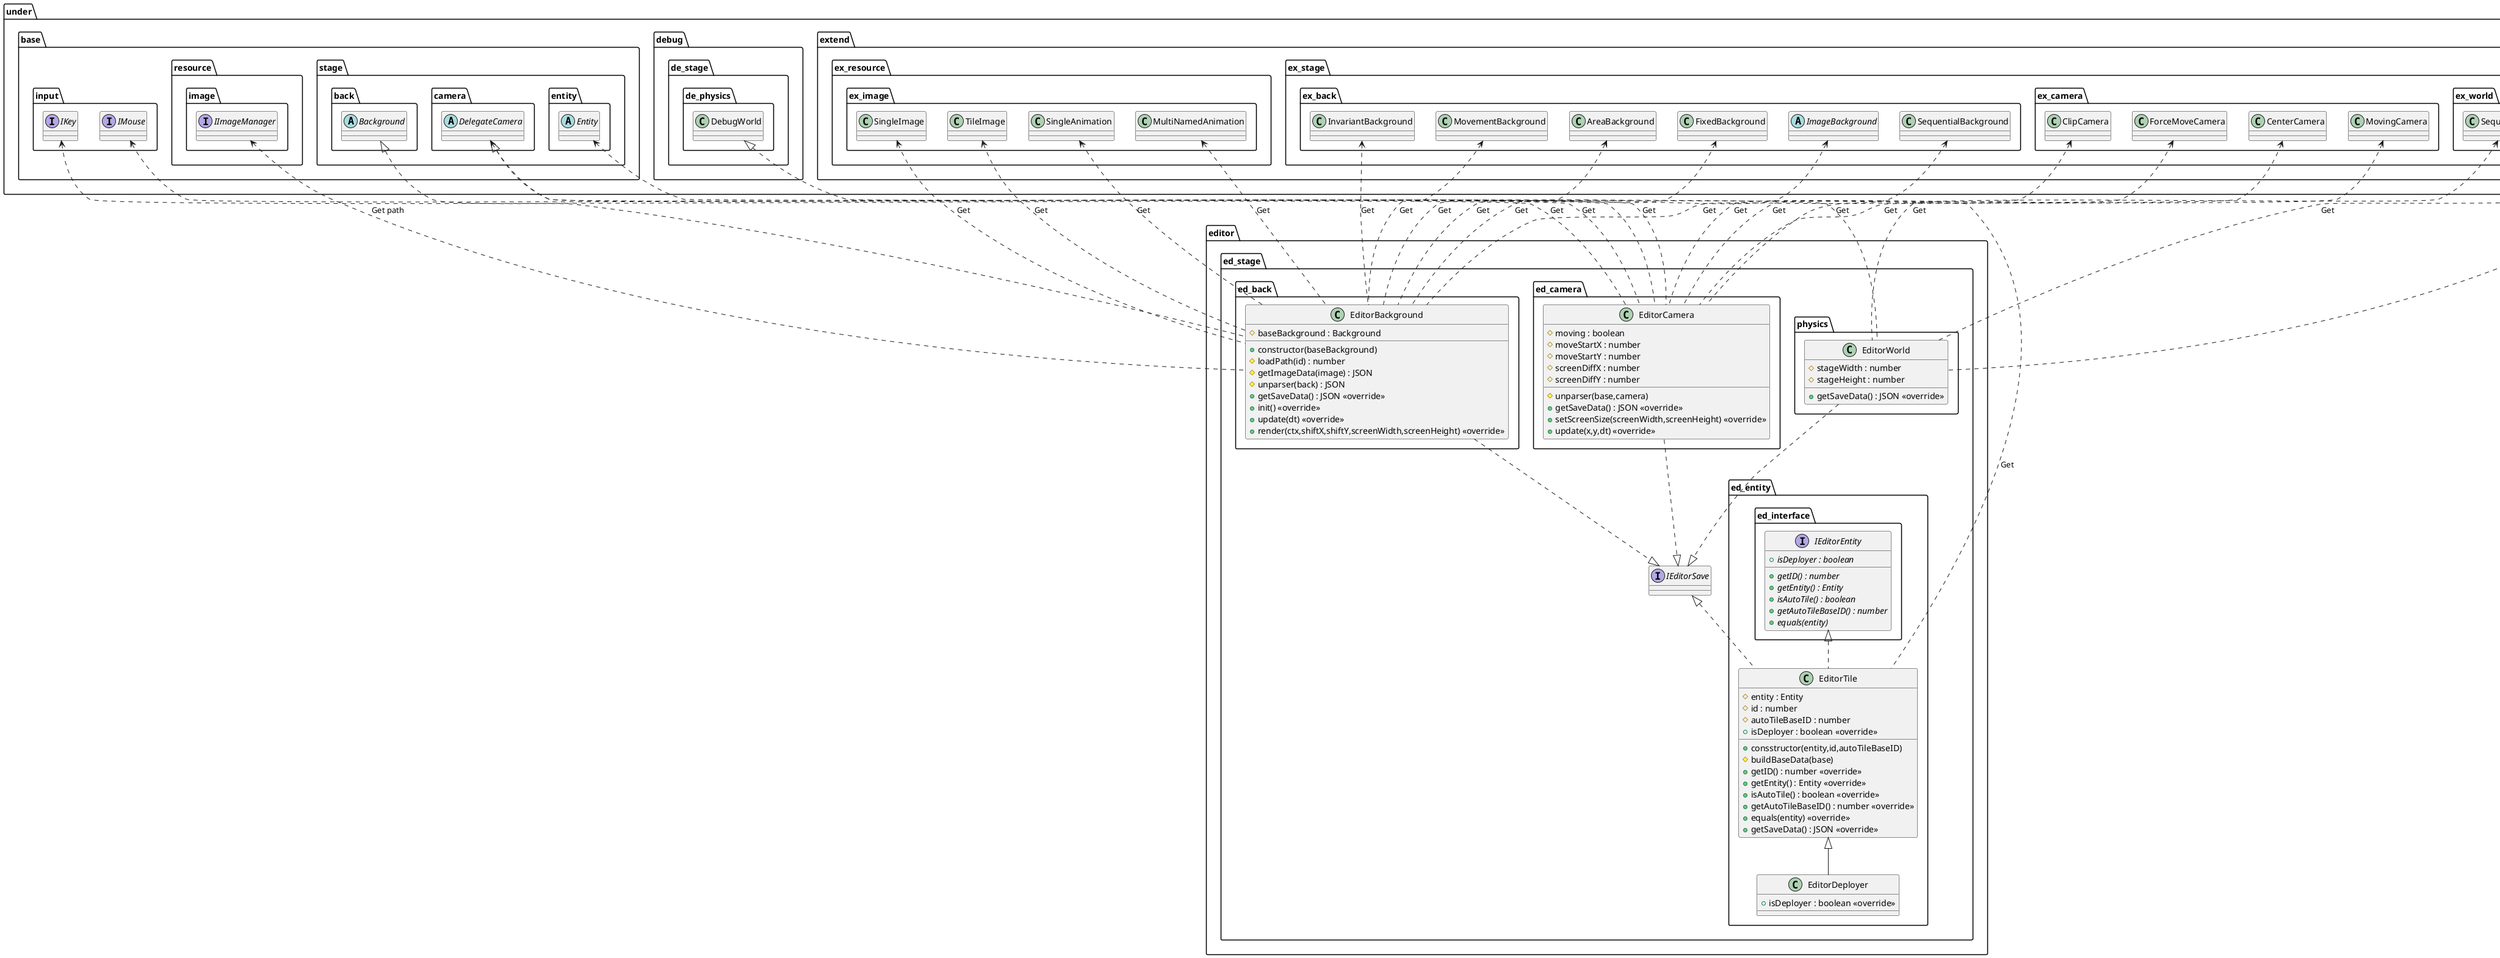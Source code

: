 @startuml EditorElement

package editor {
    package ed_stage {
        package ed_back {
            class EditorBackground {
                +constructor(baseBackground)
                #baseBackground : Background
                #loadPath(id) : number
                #getImageData(image) : JSON
                #unparser(back) : JSON
                +getSaveData() : JSON <<override>>
                +init() <<override>>
                +update(dt) <<override>>
                +render(ctx,shiftX,shiftY,screenWidth,screenHeight) <<override>>
            }
        }
        package ed_entity {
            class EditorTile {
                +consstructor(entity,id,autoTileBaseID)
                #entity : Entity
                #id : number
                #autoTileBaseID : number
                #buildBaseData(base)
                +getID() : number <<override>>
                +getEntity() : Entity <<override>>
                +isAutoTile() : boolean <<override>>
                +getAutoTileBaseID() : number <<override>>
                +equals(entity) <<override>>
                +isDeployer : boolean <<override>>
                +getSaveData() : JSON <<override>>
            }
            class EditorDeployer {
                +isDeployer : boolean <<override>>
            }
            package ed_interface {
                interface IEditorEntity {
                    {abstract} +getID() : number
                    {abstract} +getEntity() : Entity
                    {abstract} +isAutoTile() : boolean
                    {abstract} +getAutoTileBaseID() : number
                    {abstract} +equals(entity)
                    {abstract} +isDeployer : boolean
                }
            }
        }
        package ed_camera {
            class EditorCamera {
                #moving : boolean
                #moveStartX : number
                #moveStartY : number
                #screenDiffX : number
                #screenDiffY : number
                #unparser(base,camera)
                +getSaveData() : JSON <<override>>
                +setScreenSize(screenWidth,screenHeight) <<override>>
                +update(x,y,dt) <<override>>
            }
        }
        package physics {
            class EditorWorld {
                #stageWidth : number
                #stageHeight : number
                +getSaveData() : JSON <<override>>
            }
        }
    }
}

package under {
    package base {
        package input {
            interface IKey
            interface IMouse
        }
        package resource {
            package image {
                interface IImageManager
            }
        }
        package stage {
            package back {
                abstract Background
            }
            package camera {
                abstract DelegateCamera
            }
            package entity {
                abstract Entity
            }
        }
    }
    package debug {
        package de_stage {
            package de_physics {
                class DebugWorld
            }
        }
    }
    package extend {
        package ex_resource {
            package ex_image {
                class SingleImage
                class TileImage
                class SingleAnimation
                class MultiNamedAnimation
            }
        }
        package ex_stage {
            package ex_back {
                abstract ImageBackground
                class SequentialBackground
                class InvariantBackground
                class MovementBackground
                class AreaBackground
                class FixedBackground
            }
            package ex_camera {
                class CenterCamera
                class MovingCamera
                class ClipCamera
                class ForceMoveCamera
            }
            package ex_world {
                class SequentialWorld
                class SplitWorld
                class VariableGravityWorld
            }
        }
    }
}

package game {
    package ga_stage {
        class UnderStageParser
    }
}

package editor {
    package ed_stage {
        interface IEditorSave
    }
}

IImageManager <.. EditorBackground : Get path
MultiNamedAnimation <.. EditorBackground : Get
SingleAnimation <.. EditorBackground : Get
TileImage <.. EditorBackground : Get
SingleImage <.. EditorBackground : Get
SequentialBackground <.. EditorBackground : Get
InvariantBackground <.. EditorBackground : Get
MovementBackground <.. EditorBackground : Get
AreaBackground <.. EditorBackground : Get
FixedBackground <.. EditorBackground : Get
ImageBackground <.. EditorBackground : Get

CenterCamera <.. EditorCamera : Get
MovingCamera <.. EditorCamera : Get
ClipCamera <.. EditorCamera : Get
ForceMoveCamera <.. EditorCamera : Get
DelegateCamera <.. EditorCamera : Get
IKey <.. EditorCamera : Get
IMouse <.. EditorCamera : Get

SplitWorld <.. EditorWorld : Get
SequentialWorld <.. EditorWorld : Get
VariableGravityWorld <.. EditorWorld : Get

Entity <.. EditorTile : Get

Background <|.. EditorBackground
EditorBackground ..|> IEditorSave
DelegateCamera <|.. EditorCamera
EditorCamera ..|> IEditorSave
DebugWorld <|.. EditorWorld
EditorWorld ..|> IEditorSave

IEditorEntity <|.. EditorTile
IEditorSave <|.. EditorTile
EditorTile <|-- EditorDeployer

@enduml
